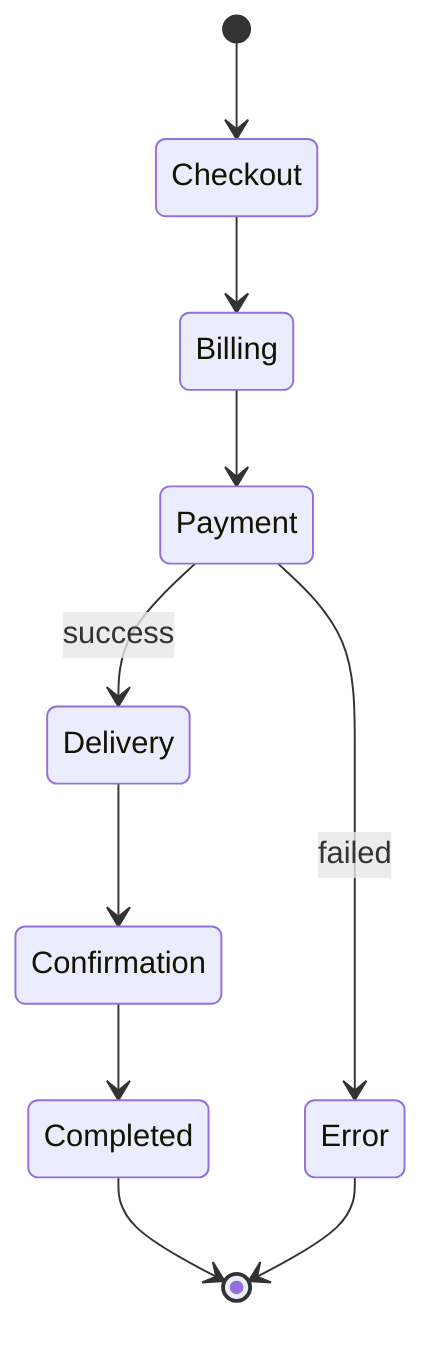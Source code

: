 stateDiagram
    [*] --> Checkout
    Checkout --> Billing
    Billing --> Payment
    
    Payment --> Delivery: success
    Payment --> Error : failed
    Delivery --> Confirmation
    Confirmation --> Completed
    Completed --> [*]
    Error --> [*]